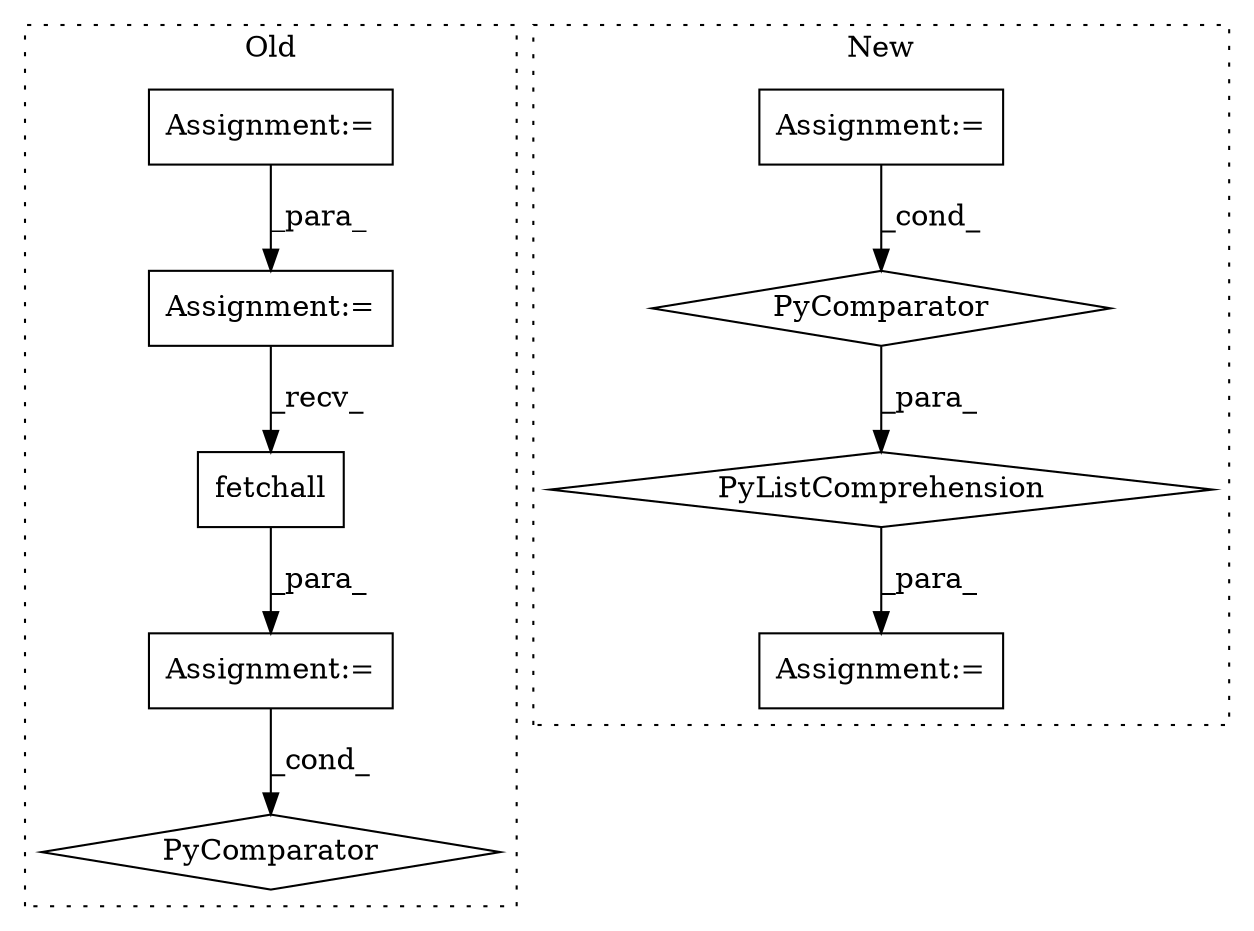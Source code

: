 digraph G {
subgraph cluster0 {
1 [label="fetchall" a="32" s="5489" l="10" shape="box"];
6 [label="Assignment:=" a="7" s="5350" l="1" shape="box"];
7 [label="PyComparator" a="113" s="5478" l="30" shape="diamond"];
8 [label="Assignment:=" a="7" s="5478" l="30" shape="box"];
9 [label="Assignment:=" a="7" s="5172" l="1" shape="box"];
label = "Old";
style="dotted";
}
subgraph cluster1 {
2 [label="PyComparator" a="113" s="4637" l="33" shape="diamond"];
3 [label="PyListComprehension" a="109" s="4550" l="128" shape="diamond"];
4 [label="Assignment:=" a="7" s="4536" l="14" shape="box"];
5 [label="Assignment:=" a="7" s="4499" l="1" shape="box"];
label = "New";
style="dotted";
}
1 -> 8 [label="_para_"];
2 -> 3 [label="_para_"];
3 -> 4 [label="_para_"];
5 -> 2 [label="_cond_"];
6 -> 1 [label="_recv_"];
8 -> 7 [label="_cond_"];
9 -> 6 [label="_para_"];
}